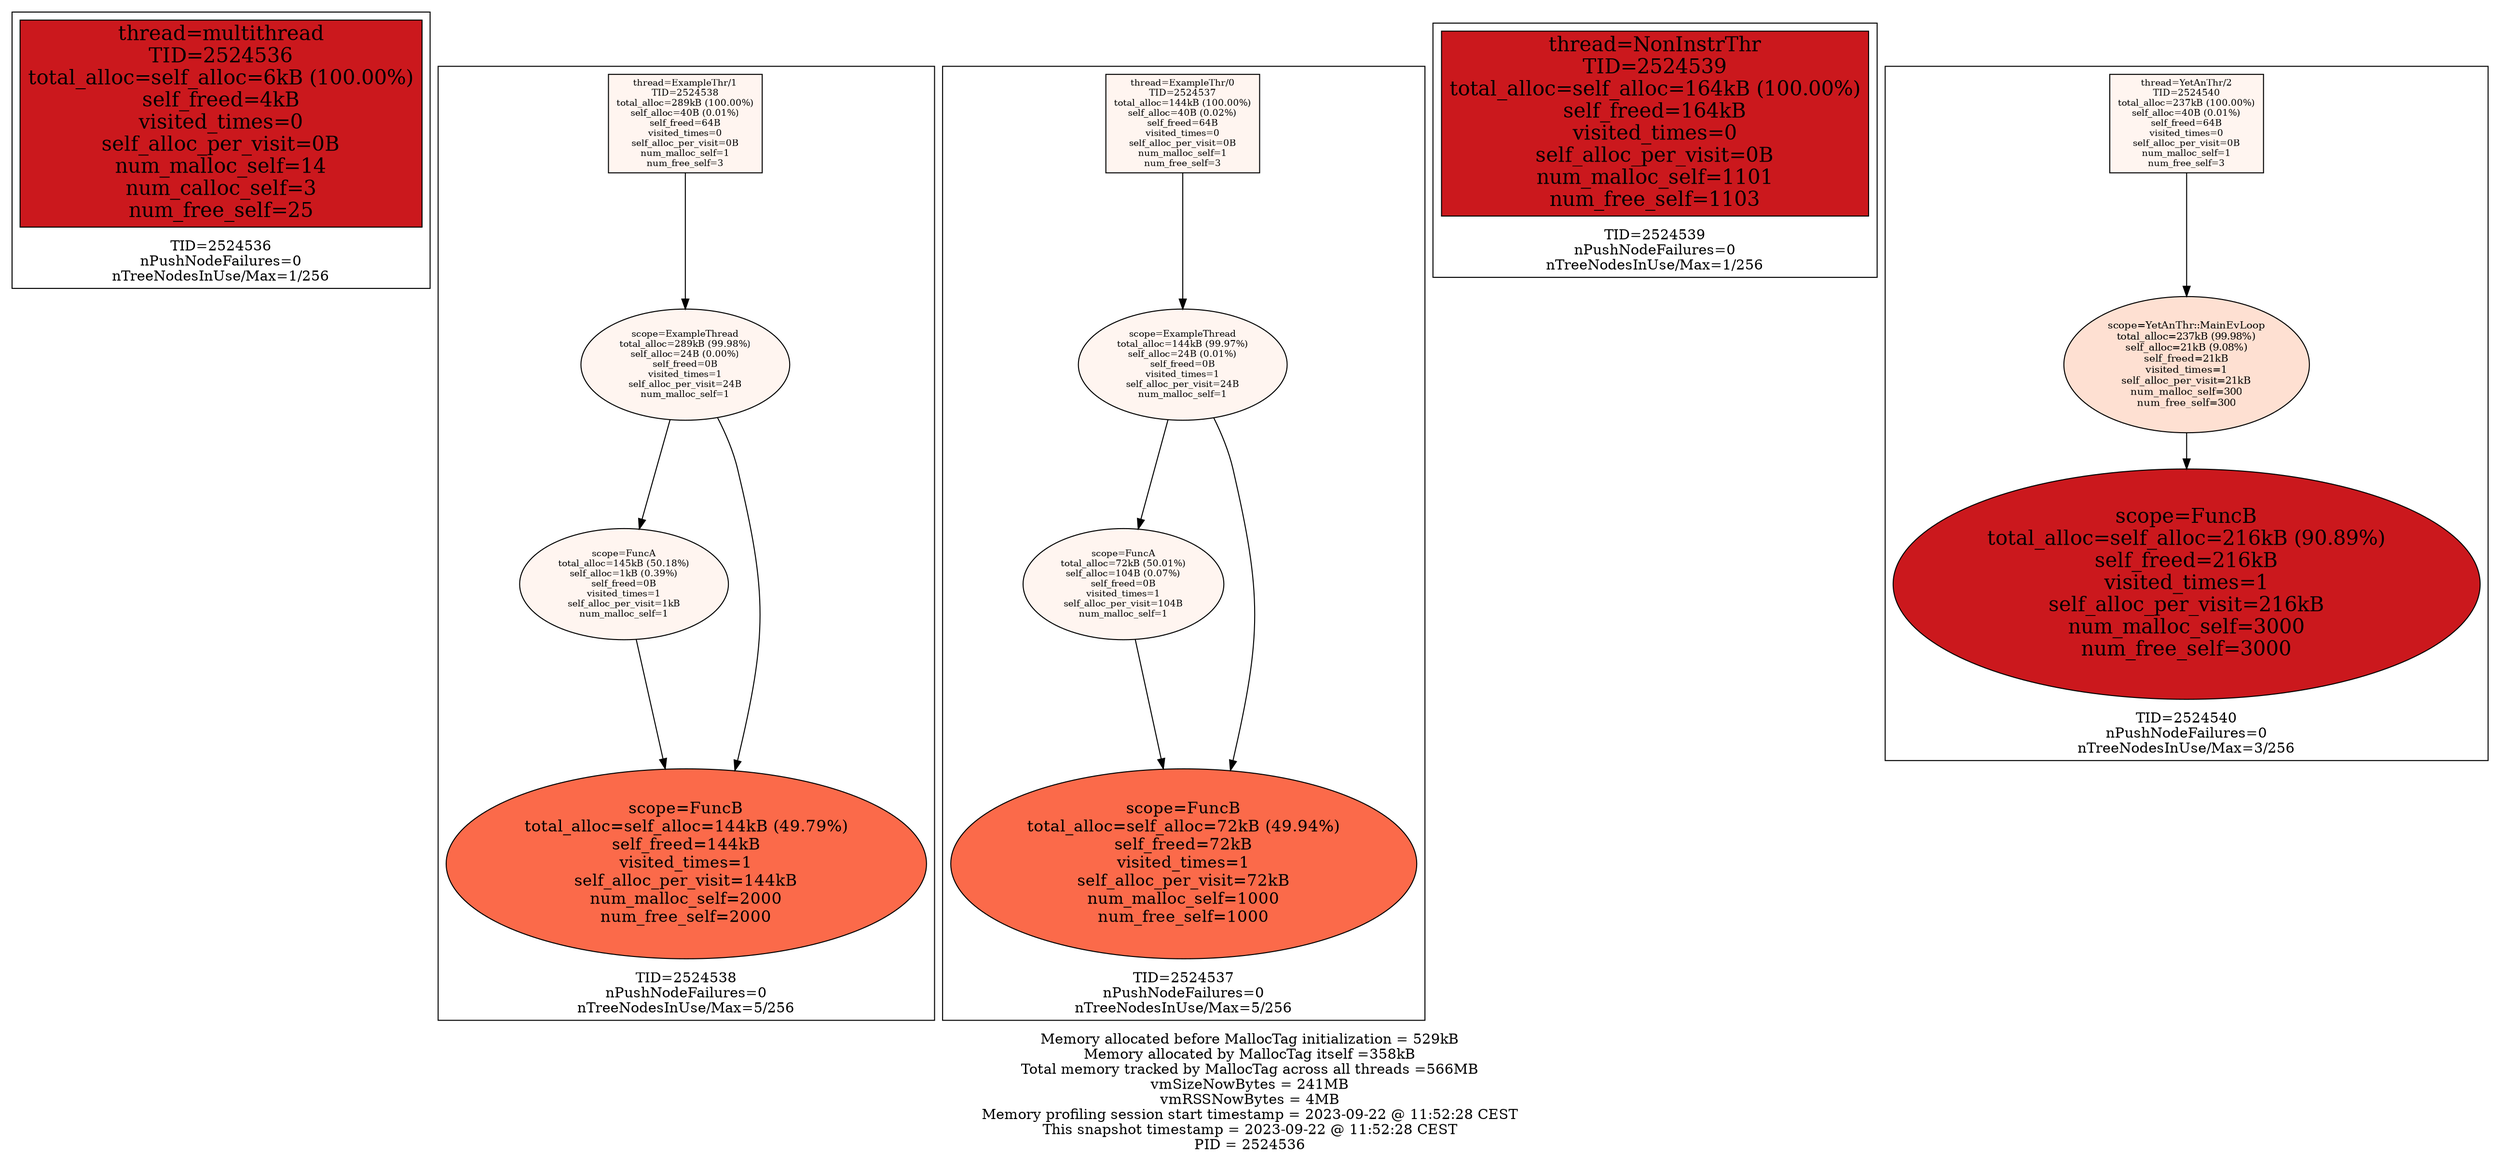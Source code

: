 digraph MallocTree {
 node [colorscheme=reds9 style=filled]
 subgraph cluster_TID2524536 {
  node [colorscheme=reds9 style=filled]
  labelloc="b"
  label="TID=2524536\nnPushNodeFailures=0\nnTreeNodesInUse/Max=1/256\n"
  "2524536_multithread" [label="thread=multithread\nTID=2524536\ntotal_alloc=self_alloc=6kB (100.00%)\nself_freed=4kB\nvisited_times=0\nself_alloc_per_visit=0B\nnum_malloc_self=14\nnum_calloc_self=3\nnum_free_self=25" shape=box fillcolor=7 fontsize=20]
 }

 subgraph cluster_TID2524538 {
  node [colorscheme=reds9 style=filled]
  labelloc="b"
  label="TID=2524538\nnPushNodeFailures=0\nnTreeNodesInUse/Max=5/256\n"
  "2524538_ExampleThr/1" [label="thread=ExampleThr/1\nTID=2524538\ntotal_alloc=289kB (100.00%)\nself_alloc=40B (0.01%)\nself_freed=64B\nvisited_times=0\nself_alloc_per_visit=0B\nnum_malloc_self=1\nnum_free_self=3" shape=box fillcolor=1 fontsize=9]
  "2524538_ExampleThr/1" -> "2524538_ExampleThread"
  "2524538_ExampleThread" [label="scope=ExampleThread\ntotal_alloc=289kB (99.98%)\nself_alloc=24B (0.00%)\nself_freed=0B\nvisited_times=1\nself_alloc_per_visit=24B\nnum_malloc_self=1" fillcolor=1 fontsize=9]
  "2524538_ExampleThread" -> "2524538_FuncA"
  "2524538_ExampleThread" -> "2524538_FuncB"
  "2524538_FuncA" [label="scope=FuncA\ntotal_alloc=145kB (50.18%)\nself_alloc=1kB (0.39%)\nself_freed=0B\nvisited_times=1\nself_alloc_per_visit=1kB\nnum_malloc_self=1" fillcolor=1 fontsize=9]
  "2524538_FuncA" -> "2524538_FuncB"
  "2524538_FuncB" [label="scope=FuncB\ntotal_alloc=self_alloc=144kB (49.79%)\nself_freed=144kB\nvisited_times=1\nself_alloc_per_visit=144kB\nnum_malloc_self=2000\nnum_free_self=2000" fillcolor=5 fontsize=16]
  "2524538_FuncB" [label="scope=FuncB\ntotal_alloc=self_alloc=144kB (49.79%)\nself_freed=144kB\nvisited_times=1\nself_alloc_per_visit=144kB\nnum_malloc_self=2000\nnum_free_self=2000" fillcolor=5 fontsize=16]
 }

 subgraph cluster_TID2524537 {
  node [colorscheme=reds9 style=filled]
  labelloc="b"
  label="TID=2524537\nnPushNodeFailures=0\nnTreeNodesInUse/Max=5/256\n"
  "2524537_ExampleThr/0" [label="thread=ExampleThr/0\nTID=2524537\ntotal_alloc=144kB (100.00%)\nself_alloc=40B (0.02%)\nself_freed=64B\nvisited_times=0\nself_alloc_per_visit=0B\nnum_malloc_self=1\nnum_free_self=3" shape=box fillcolor=1 fontsize=9]
  "2524537_ExampleThr/0" -> "2524537_ExampleThread"
  "2524537_ExampleThread" [label="scope=ExampleThread\ntotal_alloc=144kB (99.97%)\nself_alloc=24B (0.01%)\nself_freed=0B\nvisited_times=1\nself_alloc_per_visit=24B\nnum_malloc_self=1" fillcolor=1 fontsize=9]
  "2524537_ExampleThread" -> "2524537_FuncA"
  "2524537_ExampleThread" -> "2524537_FuncB"
  "2524537_FuncA" [label="scope=FuncA\ntotal_alloc=72kB (50.01%)\nself_alloc=104B (0.07%)\nself_freed=0B\nvisited_times=1\nself_alloc_per_visit=104B\nnum_malloc_self=1" fillcolor=1 fontsize=9]
  "2524537_FuncA" -> "2524537_FuncB"
  "2524537_FuncB" [label="scope=FuncB\ntotal_alloc=self_alloc=72kB (49.94%)\nself_freed=72kB\nvisited_times=1\nself_alloc_per_visit=72kB\nnum_malloc_self=1000\nnum_free_self=1000" fillcolor=5 fontsize=16]
  "2524537_FuncB" [label="scope=FuncB\ntotal_alloc=self_alloc=72kB (49.94%)\nself_freed=72kB\nvisited_times=1\nself_alloc_per_visit=72kB\nnum_malloc_self=1000\nnum_free_self=1000" fillcolor=5 fontsize=16]
 }

 subgraph cluster_TID2524539 {
  node [colorscheme=reds9 style=filled]
  labelloc="b"
  label="TID=2524539\nnPushNodeFailures=0\nnTreeNodesInUse/Max=1/256\n"
  "2524539_NonInstrThr" [label="thread=NonInstrThr\nTID=2524539\ntotal_alloc=self_alloc=164kB (100.00%)\nself_freed=164kB\nvisited_times=0\nself_alloc_per_visit=0B\nnum_malloc_self=1101\nnum_free_self=1103" shape=box fillcolor=7 fontsize=20]
 }

 subgraph cluster_TID2524540 {
  node [colorscheme=reds9 style=filled]
  labelloc="b"
  label="TID=2524540\nnPushNodeFailures=0\nnTreeNodesInUse/Max=3/256\n"
  "2524540_YetAnThr/2" [label="thread=YetAnThr/2\nTID=2524540\ntotal_alloc=237kB (100.00%)\nself_alloc=40B (0.01%)\nself_freed=64B\nvisited_times=0\nself_alloc_per_visit=0B\nnum_malloc_self=1\nnum_free_self=3" shape=box fillcolor=1 fontsize=9]
  "2524540_YetAnThr/2" -> "2524540_YetAnThr::MainEvLoop"
  "2524540_YetAnThr::MainEvLoop" [label="scope=YetAnThr::MainEvLoop\ntotal_alloc=237kB (99.98%)\nself_alloc=21kB (9.08%)\nself_freed=21kB\nvisited_times=1\nself_alloc_per_visit=21kB\nnum_malloc_self=300\nnum_free_self=300" fillcolor=2 fontsize=10]
  "2524540_YetAnThr::MainEvLoop" -> "2524540_FuncB"
  "2524540_FuncB" [label="scope=FuncB\ntotal_alloc=self_alloc=216kB (90.89%)\nself_freed=216kB\nvisited_times=1\nself_alloc_per_visit=216kB\nnum_malloc_self=3000\nnum_free_self=3000" fillcolor=7 fontsize=20]
 }

 labelloc="b"
 label="Memory allocated before MallocTag initialization = 529kB\nMemory allocated by MallocTag itself =358kB\nTotal memory tracked by MallocTag across all threads =566MB\nvmSizeNowBytes = 241MB\nvmRSSNowBytes = 4MB\nMemory profiling session start timestamp = 2023-09-22 @ 11:52:28 CEST\nThis snapshot timestamp = 2023-09-22 @ 11:52:28 CEST\nPID = 2524536\n"
}

